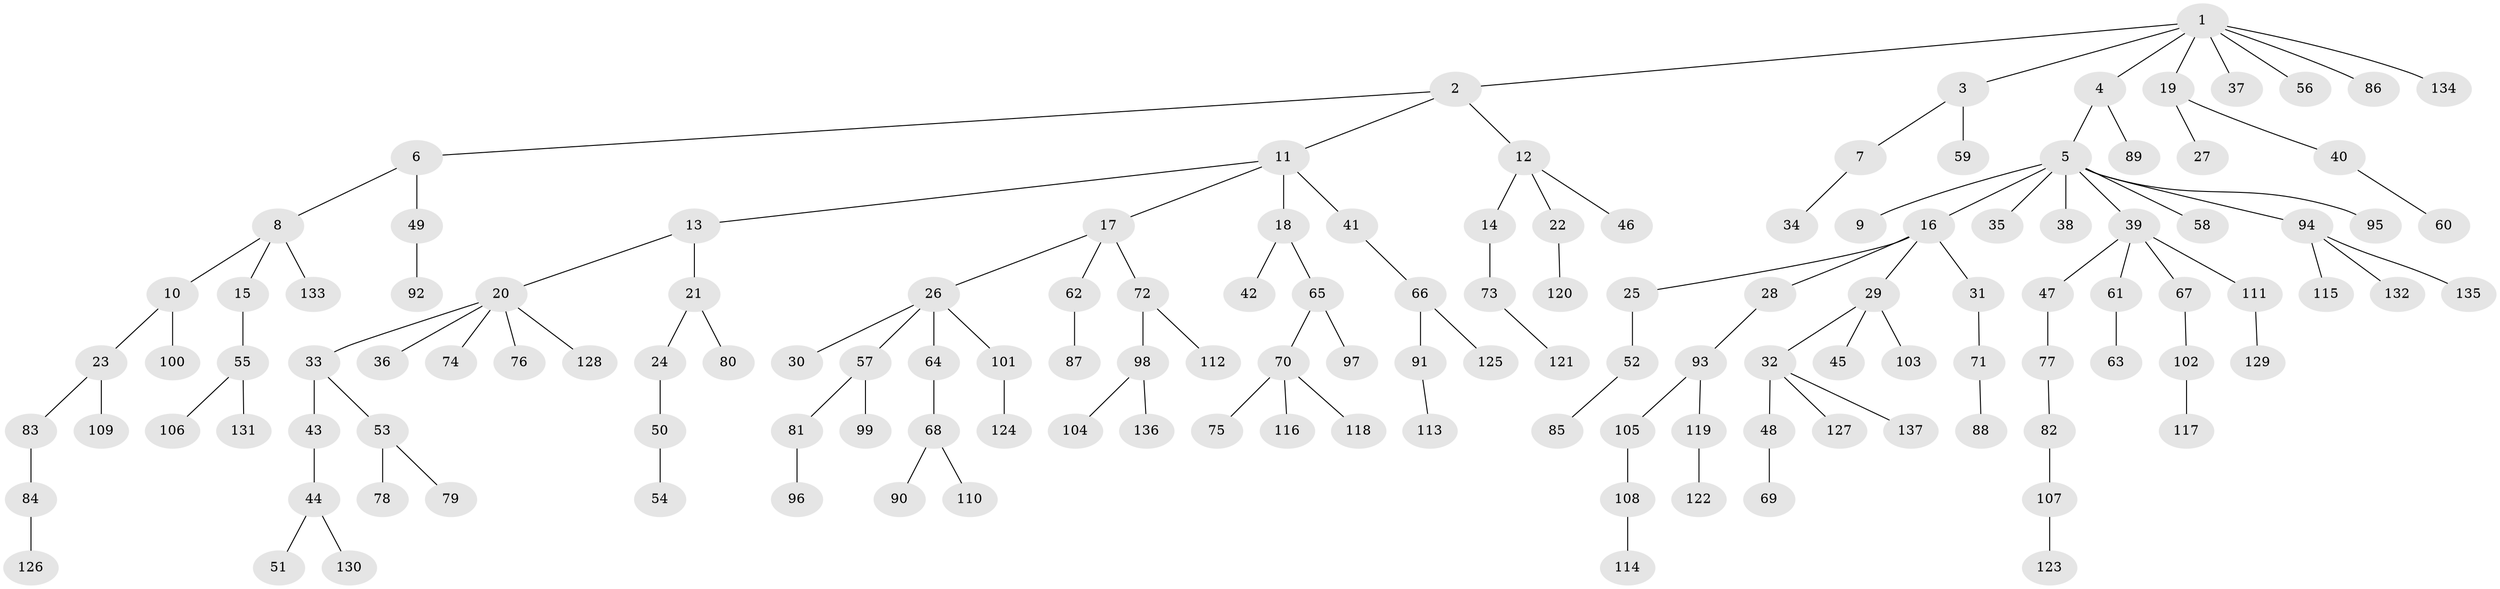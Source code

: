 // coarse degree distribution, {5: 0.043478260869565216, 3: 0.08695652173913043, 4: 0.043478260869565216, 2: 0.2898550724637681, 7: 0.014492753623188406, 1: 0.5072463768115942, 9: 0.014492753623188406}
// Generated by graph-tools (version 1.1) at 2025/37/03/04/25 23:37:20]
// undirected, 137 vertices, 136 edges
graph export_dot {
  node [color=gray90,style=filled];
  1;
  2;
  3;
  4;
  5;
  6;
  7;
  8;
  9;
  10;
  11;
  12;
  13;
  14;
  15;
  16;
  17;
  18;
  19;
  20;
  21;
  22;
  23;
  24;
  25;
  26;
  27;
  28;
  29;
  30;
  31;
  32;
  33;
  34;
  35;
  36;
  37;
  38;
  39;
  40;
  41;
  42;
  43;
  44;
  45;
  46;
  47;
  48;
  49;
  50;
  51;
  52;
  53;
  54;
  55;
  56;
  57;
  58;
  59;
  60;
  61;
  62;
  63;
  64;
  65;
  66;
  67;
  68;
  69;
  70;
  71;
  72;
  73;
  74;
  75;
  76;
  77;
  78;
  79;
  80;
  81;
  82;
  83;
  84;
  85;
  86;
  87;
  88;
  89;
  90;
  91;
  92;
  93;
  94;
  95;
  96;
  97;
  98;
  99;
  100;
  101;
  102;
  103;
  104;
  105;
  106;
  107;
  108;
  109;
  110;
  111;
  112;
  113;
  114;
  115;
  116;
  117;
  118;
  119;
  120;
  121;
  122;
  123;
  124;
  125;
  126;
  127;
  128;
  129;
  130;
  131;
  132;
  133;
  134;
  135;
  136;
  137;
  1 -- 2;
  1 -- 3;
  1 -- 4;
  1 -- 19;
  1 -- 37;
  1 -- 56;
  1 -- 86;
  1 -- 134;
  2 -- 6;
  2 -- 11;
  2 -- 12;
  3 -- 7;
  3 -- 59;
  4 -- 5;
  4 -- 89;
  5 -- 9;
  5 -- 16;
  5 -- 35;
  5 -- 38;
  5 -- 39;
  5 -- 58;
  5 -- 94;
  5 -- 95;
  6 -- 8;
  6 -- 49;
  7 -- 34;
  8 -- 10;
  8 -- 15;
  8 -- 133;
  10 -- 23;
  10 -- 100;
  11 -- 13;
  11 -- 17;
  11 -- 18;
  11 -- 41;
  12 -- 14;
  12 -- 22;
  12 -- 46;
  13 -- 20;
  13 -- 21;
  14 -- 73;
  15 -- 55;
  16 -- 25;
  16 -- 28;
  16 -- 29;
  16 -- 31;
  17 -- 26;
  17 -- 62;
  17 -- 72;
  18 -- 42;
  18 -- 65;
  19 -- 27;
  19 -- 40;
  20 -- 33;
  20 -- 36;
  20 -- 74;
  20 -- 76;
  20 -- 128;
  21 -- 24;
  21 -- 80;
  22 -- 120;
  23 -- 83;
  23 -- 109;
  24 -- 50;
  25 -- 52;
  26 -- 30;
  26 -- 57;
  26 -- 64;
  26 -- 101;
  28 -- 93;
  29 -- 32;
  29 -- 45;
  29 -- 103;
  31 -- 71;
  32 -- 48;
  32 -- 127;
  32 -- 137;
  33 -- 43;
  33 -- 53;
  39 -- 47;
  39 -- 61;
  39 -- 67;
  39 -- 111;
  40 -- 60;
  41 -- 66;
  43 -- 44;
  44 -- 51;
  44 -- 130;
  47 -- 77;
  48 -- 69;
  49 -- 92;
  50 -- 54;
  52 -- 85;
  53 -- 78;
  53 -- 79;
  55 -- 106;
  55 -- 131;
  57 -- 81;
  57 -- 99;
  61 -- 63;
  62 -- 87;
  64 -- 68;
  65 -- 70;
  65 -- 97;
  66 -- 91;
  66 -- 125;
  67 -- 102;
  68 -- 90;
  68 -- 110;
  70 -- 75;
  70 -- 116;
  70 -- 118;
  71 -- 88;
  72 -- 98;
  72 -- 112;
  73 -- 121;
  77 -- 82;
  81 -- 96;
  82 -- 107;
  83 -- 84;
  84 -- 126;
  91 -- 113;
  93 -- 105;
  93 -- 119;
  94 -- 115;
  94 -- 132;
  94 -- 135;
  98 -- 104;
  98 -- 136;
  101 -- 124;
  102 -- 117;
  105 -- 108;
  107 -- 123;
  108 -- 114;
  111 -- 129;
  119 -- 122;
}
